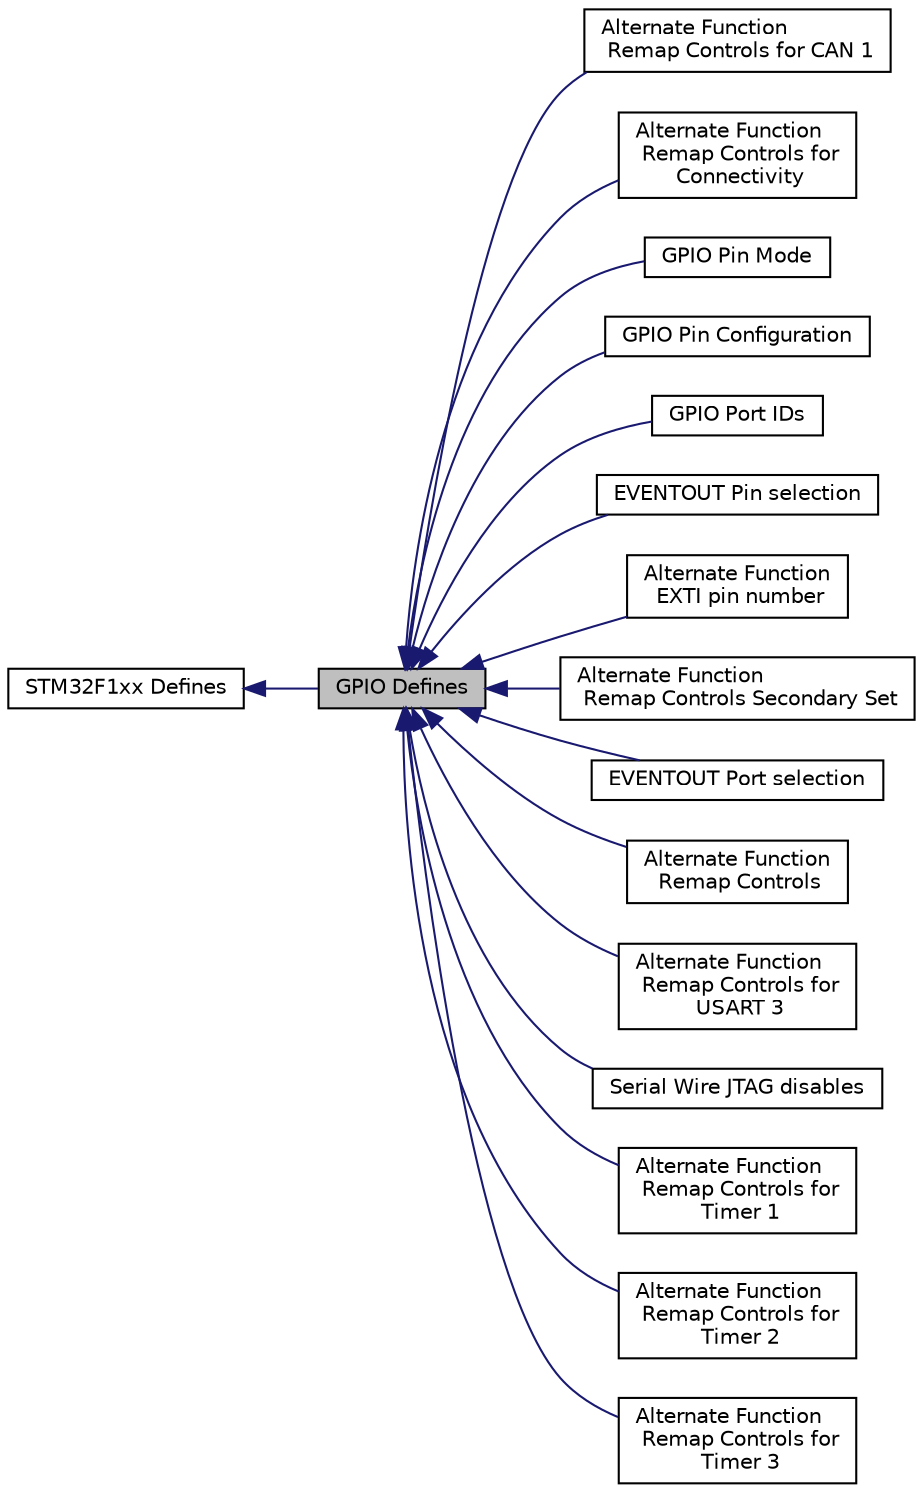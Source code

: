 digraph "GPIO Defines"
{
  edge [fontname="Helvetica",fontsize="10",labelfontname="Helvetica",labelfontsize="10"];
  node [fontname="Helvetica",fontsize="10",shape=record];
  rankdir=LR;
  Node10 [label="Alternate Function\l Remap Controls for CAN 1",height=0.2,width=0.4,color="black", fillcolor="white", style="filled",URL="$group__afio__remap__can1.html"];
  Node7 [label="Alternate Function\l Remap Controls for\l Connectivity",height=0.2,width=0.4,color="black", fillcolor="white", style="filled",URL="$group__afio__remap__cld.html",tooltip="Line Devices only."];
  Node1 [label="STM32F1xx Defines",height=0.2,width=0.4,color="black", fillcolor="white", style="filled",URL="$group__STM32F1xx__defines.html",tooltip="Defined Constants and Types for the STM32F1xx series."];
  Node4 [label="GPIO Pin Mode",height=0.2,width=0.4,color="black", fillcolor="white", style="filled",URL="$group__gpio__mode.html"];
  Node3 [label="GPIO Pin Configuration",height=0.2,width=0.4,color="black", fillcolor="white", style="filled",URL="$group__gpio__cnf.html",tooltip="If mode specifies input, configuration can be."];
  Node2 [label="GPIO Port IDs",height=0.2,width=0.4,color="black", fillcolor="white", style="filled",URL="$group__gpio__port__id.html"];
  Node6 [label="EVENTOUT Pin selection",height=0.2,width=0.4,color="black", fillcolor="white", style="filled",URL="$group__afio__evcr__pin.html"];
  Node16 [label="Alternate Function\l EXTI pin number",height=0.2,width=0.4,color="black", fillcolor="white", style="filled",URL="$group__afio__exti.html"];
  Node0 [label="GPIO Defines",height=0.2,width=0.4,color="black", fillcolor="grey75", style="filled" fontcolor="black"];
  Node15 [label="Alternate Function\l Remap Controls Secondary Set",height=0.2,width=0.4,color="black", fillcolor="white", style="filled",URL="$group__afio__remap2.html"];
  Node5 [label="EVENTOUT Port selection",height=0.2,width=0.4,color="black", fillcolor="white", style="filled",URL="$group__afio__evcr__port.html"];
  Node9 [label="Alternate Function\l Remap Controls",height=0.2,width=0.4,color="black", fillcolor="white", style="filled",URL="$group__afio__remap.html"];
  Node14 [label="Alternate Function\l Remap Controls for\l USART 3",height=0.2,width=0.4,color="black", fillcolor="white", style="filled",URL="$group__afio__remap__usart3.html"];
  Node8 [label="Serial Wire JTAG disables",height=0.2,width=0.4,color="black", fillcolor="white", style="filled",URL="$group__afio__swj__disable.html"];
  Node13 [label="Alternate Function\l Remap Controls for\l Timer 1",height=0.2,width=0.4,color="black", fillcolor="white", style="filled",URL="$group__afio__remap__tim1.html"];
  Node12 [label="Alternate Function\l Remap Controls for\l Timer 2",height=0.2,width=0.4,color="black", fillcolor="white", style="filled",URL="$group__afio__remap__tim2.html"];
  Node11 [label="Alternate Function\l Remap Controls for\l Timer 3",height=0.2,width=0.4,color="black", fillcolor="white", style="filled",URL="$group__afio__remap__tim3.html"];
  Node1->Node0 [shape=plaintext, color="midnightblue", dir="back", style="solid"];
  Node0->Node2 [shape=plaintext, color="midnightblue", dir="back", style="solid"];
  Node0->Node3 [shape=plaintext, color="midnightblue", dir="back", style="solid"];
  Node0->Node4 [shape=plaintext, color="midnightblue", dir="back", style="solid"];
  Node0->Node5 [shape=plaintext, color="midnightblue", dir="back", style="solid"];
  Node0->Node6 [shape=plaintext, color="midnightblue", dir="back", style="solid"];
  Node0->Node7 [shape=plaintext, color="midnightblue", dir="back", style="solid"];
  Node0->Node8 [shape=plaintext, color="midnightblue", dir="back", style="solid"];
  Node0->Node9 [shape=plaintext, color="midnightblue", dir="back", style="solid"];
  Node0->Node10 [shape=plaintext, color="midnightblue", dir="back", style="solid"];
  Node0->Node11 [shape=plaintext, color="midnightblue", dir="back", style="solid"];
  Node0->Node12 [shape=plaintext, color="midnightblue", dir="back", style="solid"];
  Node0->Node13 [shape=plaintext, color="midnightblue", dir="back", style="solid"];
  Node0->Node14 [shape=plaintext, color="midnightblue", dir="back", style="solid"];
  Node0->Node15 [shape=plaintext, color="midnightblue", dir="back", style="solid"];
  Node0->Node16 [shape=plaintext, color="midnightblue", dir="back", style="solid"];
}

